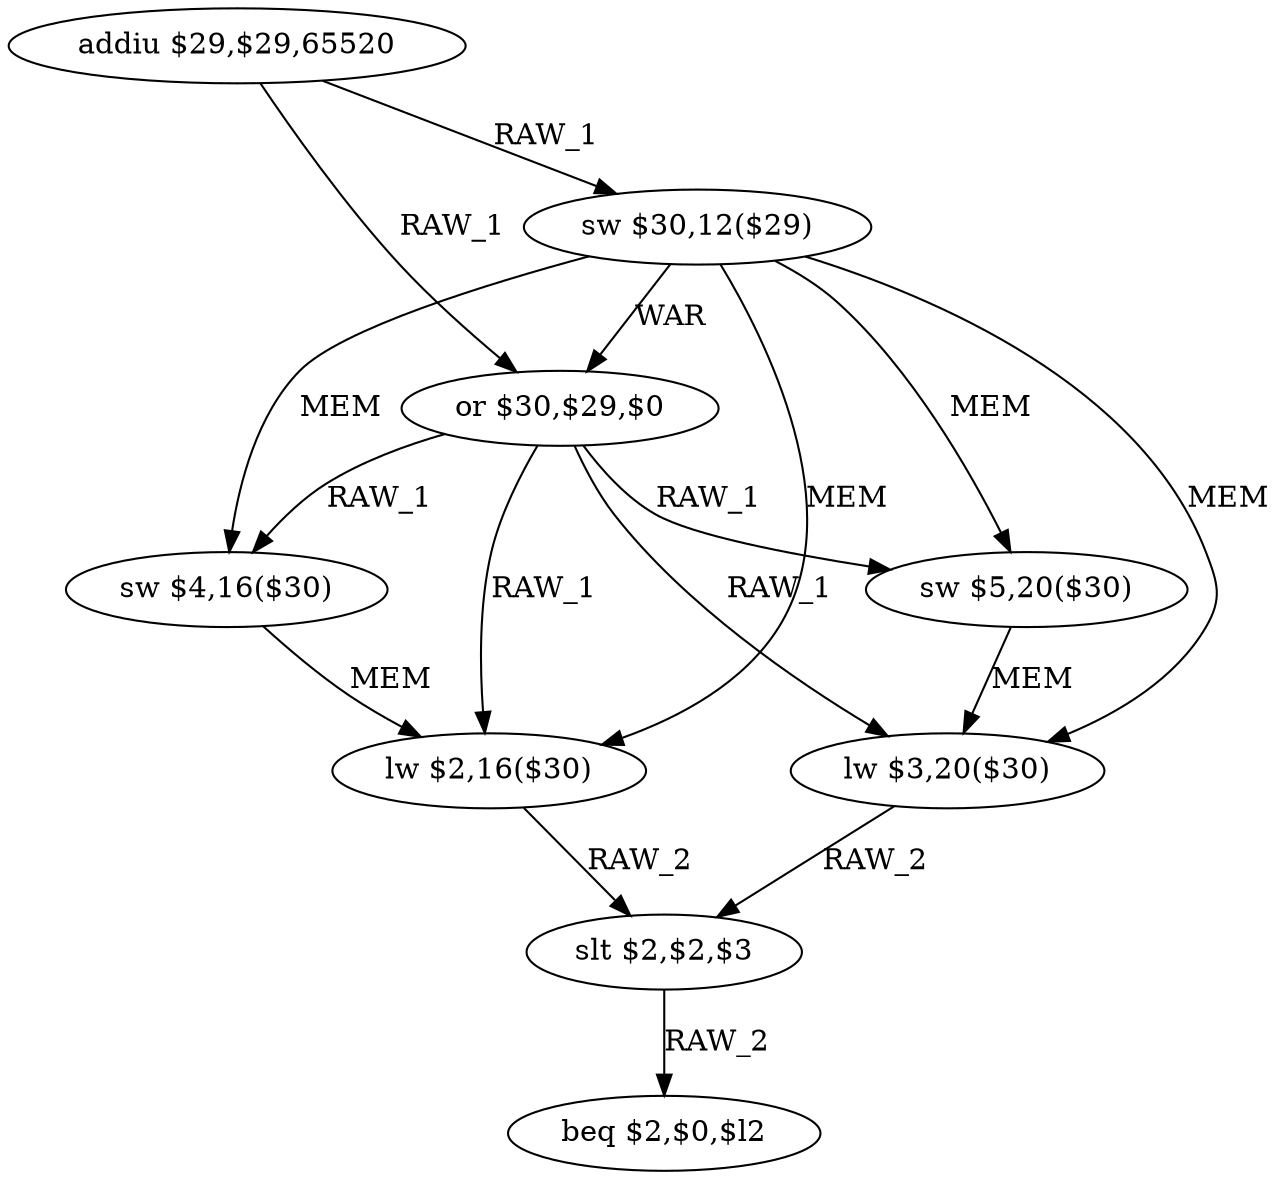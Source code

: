 digraph G1 {
node [shape = ellipse];
i0 [label = "addiu $29,$29,65520"] ;
i0 ->  i1 [label= "RAW_1"];
i0 ->  i2 [label= "RAW_1"];
i1 [label = "sw $30,12($29)"] ;
i1 ->  i2 [label= "WAR"];
i1 ->  i3 [label= "MEM"];
i1 ->  i4 [label= "MEM"];
i1 ->  i5 [label= "MEM"];
i1 ->  i6 [label= "MEM"];
i2 [label = "or $30,$29,$0"] ;
i2 ->  i3 [label= "RAW_1"];
i2 ->  i4 [label= "RAW_1"];
i2 ->  i5 [label= "RAW_1"];
i2 ->  i6 [label= "RAW_1"];
i3 [label = "sw $4,16($30)"] ;
i3 ->  i5 [label= "MEM"];
i5 [label = "lw $2,16($30)"] ;
i5 ->  i7 [label= "RAW_2"];
i7 [label = "slt $2,$2,$3"] ;
i7 ->  i8 [label= "RAW_2"];
i8 [label = "beq $2,$0,$l2"] ;
i4 [label = "sw $5,20($30)"] ;
i4 ->  i6 [label= "MEM"];
i6 [label = "lw $3,20($30)"] ;
i6 ->  i7 [label= "RAW_2"];
}
